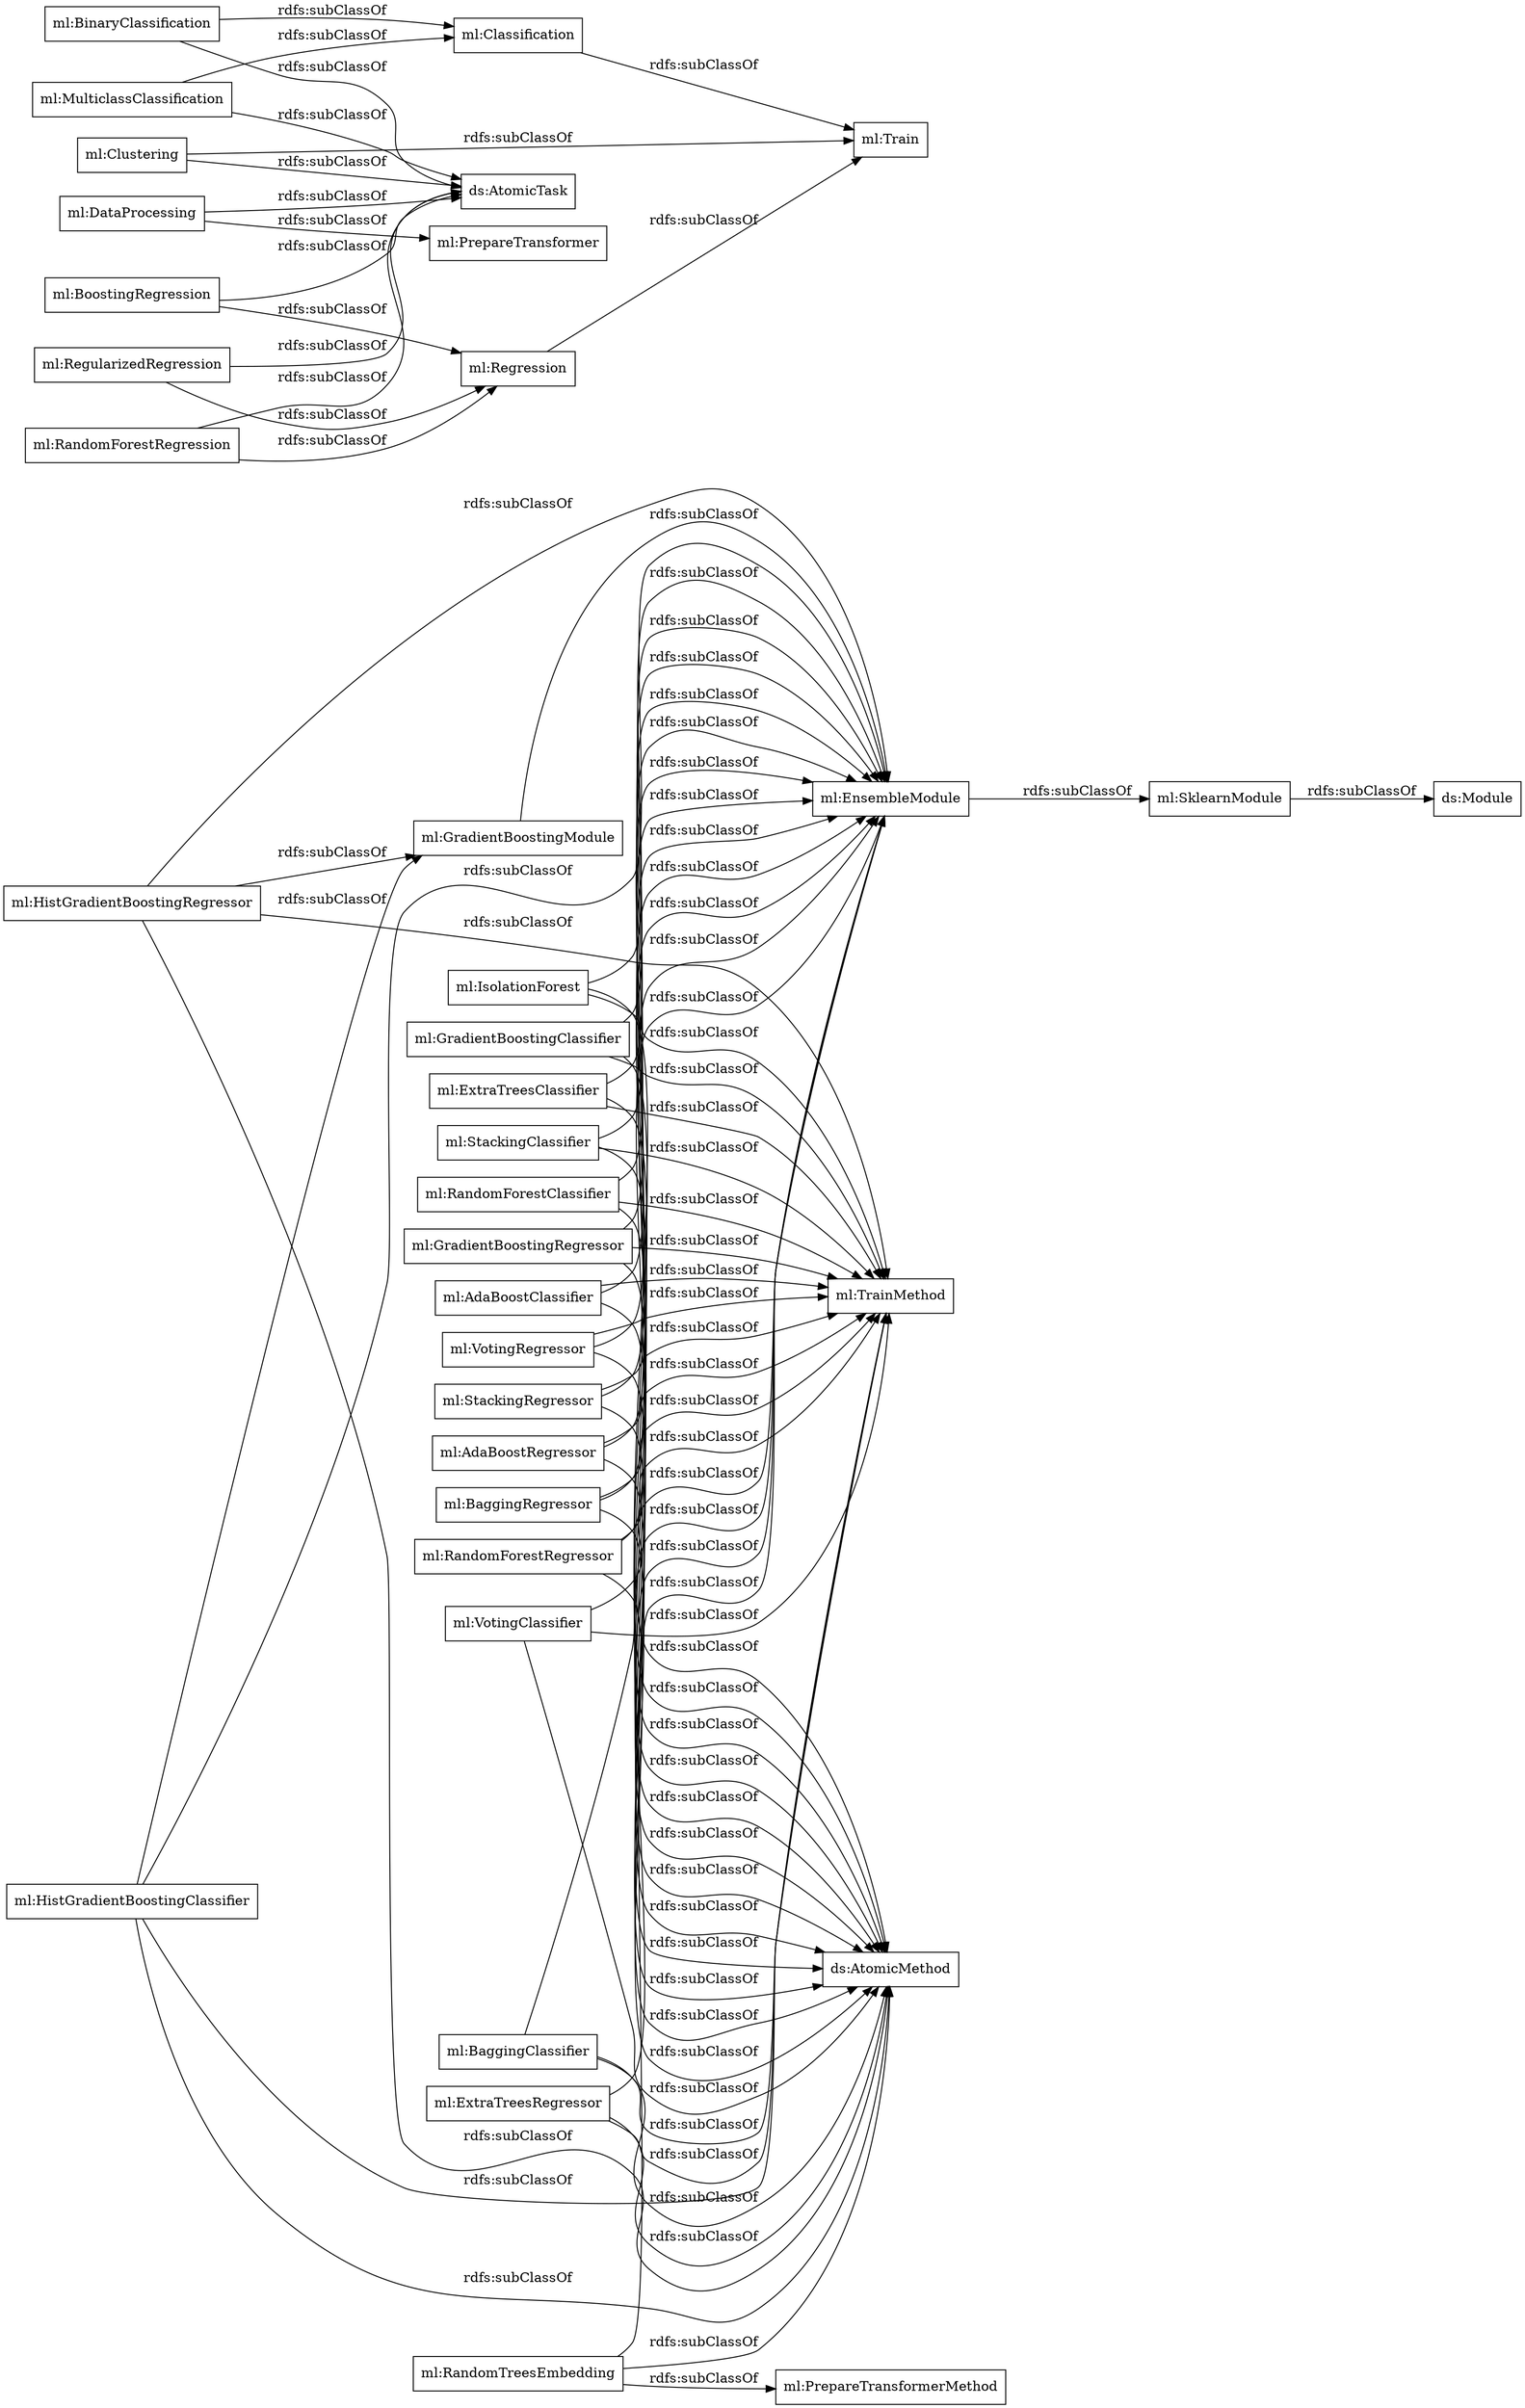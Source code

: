 digraph ar2dtool_diagram { 
rankdir=LR;
size="1000"
node [shape = rectangle, color="black"]; "ml:EnsembleModule" "ml:GradientBoostingModule" "ml:ExtraTreesClassifier" "ml:VotingRegressor" "ml:VotingClassifier" "ml:Clustering" "ml:BinaryClassification" "ml:PrepareTransformer" "ml:IsolationForest" "ml:StackingRegressor" "ml:Classification" "ml:DataProcessing" "ml:HistGradientBoostingRegressor" "ml:MulticlassClassification" "ml:StackingClassifier" "ml:RandomForestRegression" "ml:GradientBoostingClassifier" "ml:BaggingClassifier" "ml:AdaBoostClassifier" "ml:Train" "ml:SklearnModule" "ml:AdaBoostRegressor" "ml:BoostingRegression" "ml:RandomForestClassifier" "ml:GradientBoostingRegressor" "ml:BaggingRegressor" "ml:RandomForestRegressor" "ml:Regression" "ml:RandomTreesEmbedding" "ml:ExtraTreesRegressor" "ml:RegularizedRegression" "ml:HistGradientBoostingClassifier" ; /*classes style*/
	"ml:BaggingClassifier" -> "ml:TrainMethod" [ label = "rdfs:subClassOf" ];
	"ml:BaggingClassifier" -> "ml:EnsembleModule" [ label = "rdfs:subClassOf" ];
	"ml:BaggingClassifier" -> "ds:AtomicMethod" [ label = "rdfs:subClassOf" ];
	"ml:GradientBoostingClassifier" -> "ml:TrainMethod" [ label = "rdfs:subClassOf" ];
	"ml:GradientBoostingClassifier" -> "ml:EnsembleModule" [ label = "rdfs:subClassOf" ];
	"ml:GradientBoostingClassifier" -> "ds:AtomicMethod" [ label = "rdfs:subClassOf" ];
	"ml:StackingClassifier" -> "ml:TrainMethod" [ label = "rdfs:subClassOf" ];
	"ml:StackingClassifier" -> "ml:EnsembleModule" [ label = "rdfs:subClassOf" ];
	"ml:StackingClassifier" -> "ds:AtomicMethod" [ label = "rdfs:subClassOf" ];
	"ml:RandomForestRegression" -> "ml:Regression" [ label = "rdfs:subClassOf" ];
	"ml:RandomForestRegression" -> "ds:AtomicTask" [ label = "rdfs:subClassOf" ];
	"ml:BinaryClassification" -> "ml:Classification" [ label = "rdfs:subClassOf" ];
	"ml:BinaryClassification" -> "ds:AtomicTask" [ label = "rdfs:subClassOf" ];
	"ml:Clustering" -> "ml:Train" [ label = "rdfs:subClassOf" ];
	"ml:Clustering" -> "ds:AtomicTask" [ label = "rdfs:subClassOf" ];
	"ml:VotingRegressor" -> "ml:TrainMethod" [ label = "rdfs:subClassOf" ];
	"ml:VotingRegressor" -> "ml:EnsembleModule" [ label = "rdfs:subClassOf" ];
	"ml:VotingRegressor" -> "ds:AtomicMethod" [ label = "rdfs:subClassOf" ];
	"ml:GradientBoostingModule" -> "ml:EnsembleModule" [ label = "rdfs:subClassOf" ];
	"ml:HistGradientBoostingClassifier" -> "ml:TrainMethod" [ label = "rdfs:subClassOf" ];
	"ml:HistGradientBoostingClassifier" -> "ml:GradientBoostingModule" [ label = "rdfs:subClassOf" ];
	"ml:HistGradientBoostingClassifier" -> "ml:EnsembleModule" [ label = "rdfs:subClassOf" ];
	"ml:HistGradientBoostingClassifier" -> "ds:AtomicMethod" [ label = "rdfs:subClassOf" ];
	"ml:ExtraTreesRegressor" -> "ml:TrainMethod" [ label = "rdfs:subClassOf" ];
	"ml:ExtraTreesRegressor" -> "ml:EnsembleModule" [ label = "rdfs:subClassOf" ];
	"ml:ExtraTreesRegressor" -> "ds:AtomicMethod" [ label = "rdfs:subClassOf" ];
	"ml:DataProcessing" -> "ml:PrepareTransformer" [ label = "rdfs:subClassOf" ];
	"ml:DataProcessing" -> "ds:AtomicTask" [ label = "rdfs:subClassOf" ];
	"ml:StackingRegressor" -> "ml:TrainMethod" [ label = "rdfs:subClassOf" ];
	"ml:StackingRegressor" -> "ml:EnsembleModule" [ label = "rdfs:subClassOf" ];
	"ml:StackingRegressor" -> "ds:AtomicMethod" [ label = "rdfs:subClassOf" ];
	"ml:MulticlassClassification" -> "ml:Classification" [ label = "rdfs:subClassOf" ];
	"ml:MulticlassClassification" -> "ds:AtomicTask" [ label = "rdfs:subClassOf" ];
	"ml:RandomTreesEmbedding" -> "ml:PrepareTransformerMethod" [ label = "rdfs:subClassOf" ];
	"ml:RandomTreesEmbedding" -> "ml:EnsembleModule" [ label = "rdfs:subClassOf" ];
	"ml:RandomTreesEmbedding" -> "ds:AtomicMethod" [ label = "rdfs:subClassOf" ];
	"ml:HistGradientBoostingRegressor" -> "ml:TrainMethod" [ label = "rdfs:subClassOf" ];
	"ml:HistGradientBoostingRegressor" -> "ml:GradientBoostingModule" [ label = "rdfs:subClassOf" ];
	"ml:HistGradientBoostingRegressor" -> "ml:EnsembleModule" [ label = "rdfs:subClassOf" ];
	"ml:HistGradientBoostingRegressor" -> "ds:AtomicMethod" [ label = "rdfs:subClassOf" ];
	"ml:EnsembleModule" -> "ml:SklearnModule" [ label = "rdfs:subClassOf" ];
	"ml:AdaBoostClassifier" -> "ml:TrainMethod" [ label = "rdfs:subClassOf" ];
	"ml:AdaBoostClassifier" -> "ml:EnsembleModule" [ label = "rdfs:subClassOf" ];
	"ml:AdaBoostClassifier" -> "ds:AtomicMethod" [ label = "rdfs:subClassOf" ];
	"ml:BoostingRegression" -> "ml:Regression" [ label = "rdfs:subClassOf" ];
	"ml:BoostingRegression" -> "ds:AtomicTask" [ label = "rdfs:subClassOf" ];
	"ml:AdaBoostRegressor" -> "ml:TrainMethod" [ label = "rdfs:subClassOf" ];
	"ml:AdaBoostRegressor" -> "ml:EnsembleModule" [ label = "rdfs:subClassOf" ];
	"ml:AdaBoostRegressor" -> "ds:AtomicMethod" [ label = "rdfs:subClassOf" ];
	"ml:RandomForestClassifier" -> "ml:TrainMethod" [ label = "rdfs:subClassOf" ];
	"ml:RandomForestClassifier" -> "ml:EnsembleModule" [ label = "rdfs:subClassOf" ];
	"ml:RandomForestClassifier" -> "ds:AtomicMethod" [ label = "rdfs:subClassOf" ];
	"ml:RegularizedRegression" -> "ml:Regression" [ label = "rdfs:subClassOf" ];
	"ml:RegularizedRegression" -> "ds:AtomicTask" [ label = "rdfs:subClassOf" ];
	"ml:SklearnModule" -> "ds:Module" [ label = "rdfs:subClassOf" ];
	"ml:Regression" -> "ml:Train" [ label = "rdfs:subClassOf" ];
	"ml:RandomForestRegressor" -> "ml:TrainMethod" [ label = "rdfs:subClassOf" ];
	"ml:RandomForestRegressor" -> "ml:EnsembleModule" [ label = "rdfs:subClassOf" ];
	"ml:RandomForestRegressor" -> "ds:AtomicMethod" [ label = "rdfs:subClassOf" ];
	"ml:IsolationForest" -> "ml:TrainMethod" [ label = "rdfs:subClassOf" ];
	"ml:IsolationForest" -> "ml:EnsembleModule" [ label = "rdfs:subClassOf" ];
	"ml:IsolationForest" -> "ds:AtomicMethod" [ label = "rdfs:subClassOf" ];
	"ml:BaggingRegressor" -> "ml:TrainMethod" [ label = "rdfs:subClassOf" ];
	"ml:BaggingRegressor" -> "ml:EnsembleModule" [ label = "rdfs:subClassOf" ];
	"ml:BaggingRegressor" -> "ds:AtomicMethod" [ label = "rdfs:subClassOf" ];
	"ml:Classification" -> "ml:Train" [ label = "rdfs:subClassOf" ];
	"ml:VotingClassifier" -> "ml:TrainMethod" [ label = "rdfs:subClassOf" ];
	"ml:VotingClassifier" -> "ml:EnsembleModule" [ label = "rdfs:subClassOf" ];
	"ml:VotingClassifier" -> "ds:AtomicMethod" [ label = "rdfs:subClassOf" ];
	"ml:ExtraTreesClassifier" -> "ml:TrainMethod" [ label = "rdfs:subClassOf" ];
	"ml:ExtraTreesClassifier" -> "ml:EnsembleModule" [ label = "rdfs:subClassOf" ];
	"ml:ExtraTreesClassifier" -> "ds:AtomicMethod" [ label = "rdfs:subClassOf" ];
	"ml:GradientBoostingRegressor" -> "ml:TrainMethod" [ label = "rdfs:subClassOf" ];
	"ml:GradientBoostingRegressor" -> "ml:EnsembleModule" [ label = "rdfs:subClassOf" ];
	"ml:GradientBoostingRegressor" -> "ds:AtomicMethod" [ label = "rdfs:subClassOf" ];

}
